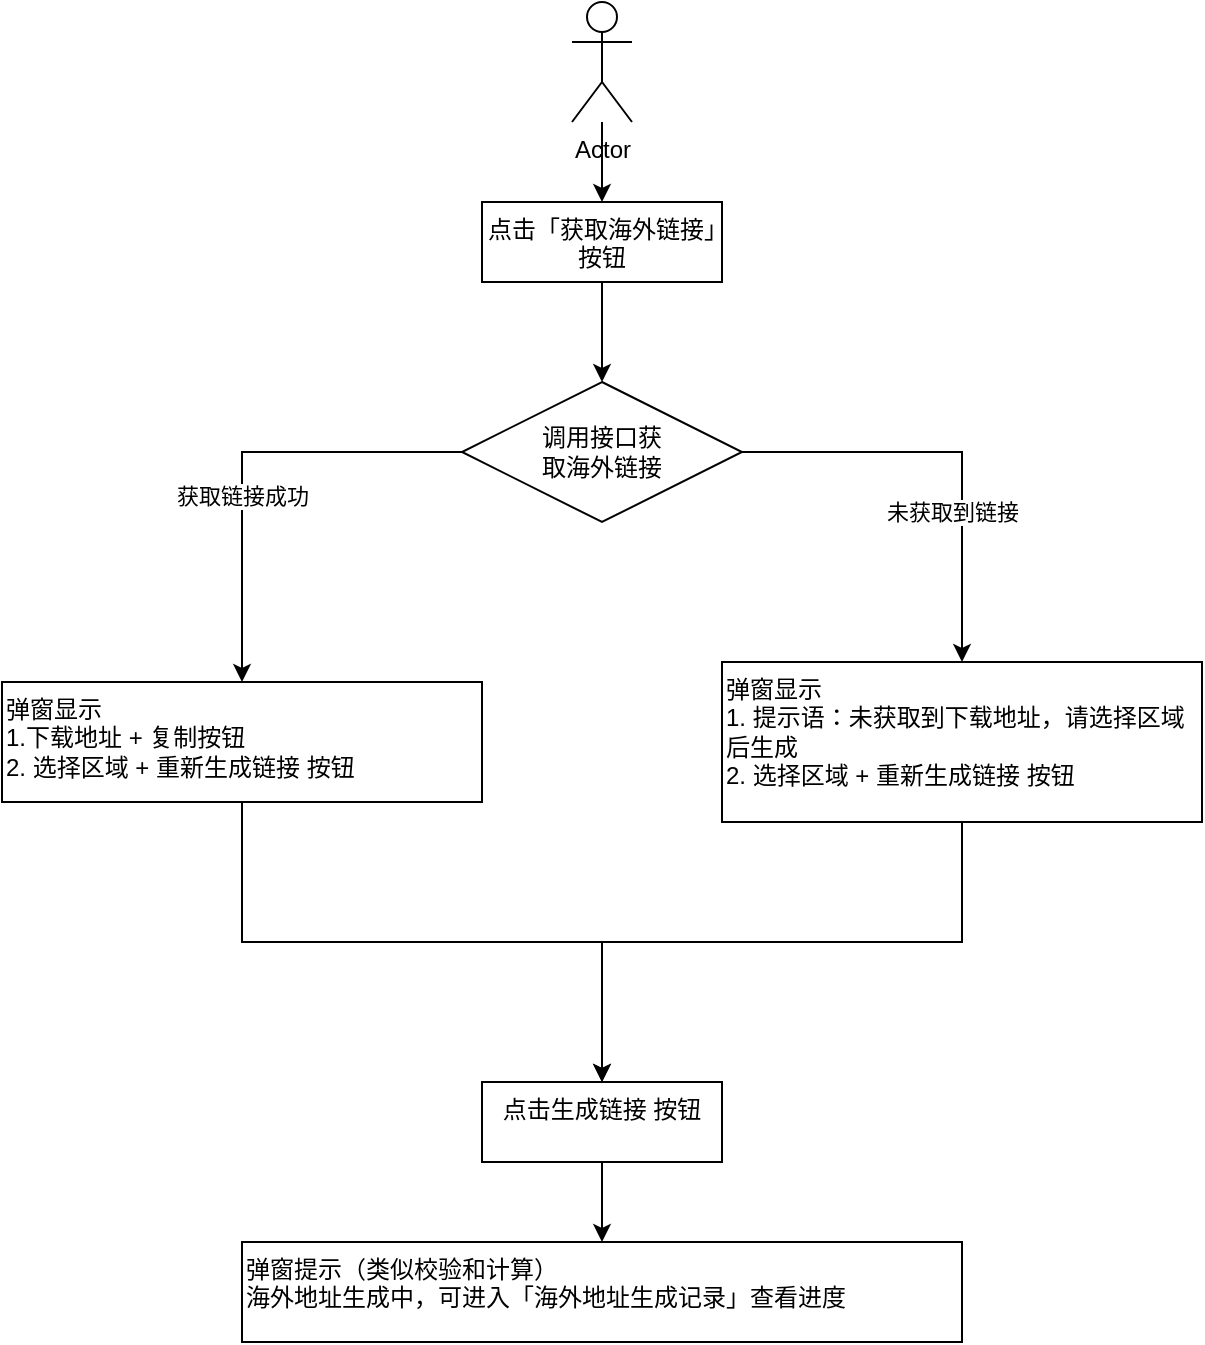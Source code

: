 <mxfile version="20.2.3" type="github">
  <diagram id="1s7QcpgOuhDaoHmSl98A" name="第 1 页">
    <mxGraphModel dx="1426" dy="801" grid="1" gridSize="10" guides="1" tooltips="1" connect="1" arrows="1" fold="1" page="1" pageScale="1" pageWidth="827" pageHeight="1169" math="0" shadow="0">
      <root>
        <mxCell id="0" />
        <mxCell id="1" parent="0" />
        <mxCell id="FCOi1G15XyQF1UqKBKPu-3" value="" style="edgeStyle=orthogonalEdgeStyle;rounded=0;orthogonalLoop=1;jettySize=auto;html=1;" edge="1" parent="1" source="FCOi1G15XyQF1UqKBKPu-1" target="FCOi1G15XyQF1UqKBKPu-2">
          <mxGeometry relative="1" as="geometry" />
        </mxCell>
        <mxCell id="FCOi1G15XyQF1UqKBKPu-1" value="Actor" style="shape=umlActor;verticalLabelPosition=bottom;verticalAlign=top;html=1;outlineConnect=0;" vertex="1" parent="1">
          <mxGeometry x="405" y="180" width="30" height="60" as="geometry" />
        </mxCell>
        <mxCell id="FCOi1G15XyQF1UqKBKPu-5" value="" style="edgeStyle=orthogonalEdgeStyle;rounded=0;orthogonalLoop=1;jettySize=auto;html=1;" edge="1" parent="1" source="FCOi1G15XyQF1UqKBKPu-2" target="FCOi1G15XyQF1UqKBKPu-4">
          <mxGeometry relative="1" as="geometry" />
        </mxCell>
        <mxCell id="FCOi1G15XyQF1UqKBKPu-2" value="点击「获取海外链接」按钮" style="whiteSpace=wrap;html=1;verticalAlign=top;" vertex="1" parent="1">
          <mxGeometry x="360" y="280" width="120" height="40" as="geometry" />
        </mxCell>
        <mxCell id="FCOi1G15XyQF1UqKBKPu-7" value="" style="edgeStyle=orthogonalEdgeStyle;rounded=0;orthogonalLoop=1;jettySize=auto;html=1;exitX=1;exitY=0.5;exitDx=0;exitDy=0;" edge="1" parent="1" source="FCOi1G15XyQF1UqKBKPu-4" target="FCOi1G15XyQF1UqKBKPu-6">
          <mxGeometry relative="1" as="geometry" />
        </mxCell>
        <mxCell id="FCOi1G15XyQF1UqKBKPu-10" value="未获取到链接" style="edgeLabel;html=1;align=center;verticalAlign=middle;resizable=0;points=[];" vertex="1" connectable="0" parent="FCOi1G15XyQF1UqKBKPu-7">
          <mxGeometry x="-0.038" y="-1" relative="1" as="geometry">
            <mxPoint x="1" y="29" as="offset" />
          </mxGeometry>
        </mxCell>
        <mxCell id="FCOi1G15XyQF1UqKBKPu-9" value="获取链接成功" style="edgeStyle=orthogonalEdgeStyle;rounded=0;orthogonalLoop=1;jettySize=auto;html=1;exitX=0;exitY=0.5;exitDx=0;exitDy=0;" edge="1" parent="1" source="FCOi1G15XyQF1UqKBKPu-4" target="FCOi1G15XyQF1UqKBKPu-8">
          <mxGeometry x="0.167" relative="1" as="geometry">
            <mxPoint as="offset" />
          </mxGeometry>
        </mxCell>
        <mxCell id="FCOi1G15XyQF1UqKBKPu-4" value="&lt;br&gt;调用接口获&lt;br&gt;取海外链接" style="rhombus;whiteSpace=wrap;html=1;verticalAlign=top;" vertex="1" parent="1">
          <mxGeometry x="350" y="370" width="140" height="70" as="geometry" />
        </mxCell>
        <mxCell id="FCOi1G15XyQF1UqKBKPu-12" value="" style="edgeStyle=orthogonalEdgeStyle;rounded=0;orthogonalLoop=1;jettySize=auto;html=1;exitX=0.5;exitY=1;exitDx=0;exitDy=0;entryX=0.5;entryY=0;entryDx=0;entryDy=0;" edge="1" parent="1" source="FCOi1G15XyQF1UqKBKPu-6" target="FCOi1G15XyQF1UqKBKPu-11">
          <mxGeometry relative="1" as="geometry">
            <Array as="points">
              <mxPoint x="600" y="650" />
              <mxPoint x="420" y="650" />
            </Array>
          </mxGeometry>
        </mxCell>
        <mxCell id="FCOi1G15XyQF1UqKBKPu-6" value="弹窗显示&lt;br&gt;1. 提示语：未获取到下载地址，请选择区域后生成&lt;br&gt;2. 选择区域 + 重新生成链接 按钮" style="whiteSpace=wrap;html=1;verticalAlign=top;align=left;" vertex="1" parent="1">
          <mxGeometry x="480" y="510" width="240" height="80" as="geometry" />
        </mxCell>
        <mxCell id="FCOi1G15XyQF1UqKBKPu-13" style="edgeStyle=orthogonalEdgeStyle;rounded=0;orthogonalLoop=1;jettySize=auto;html=1;exitX=0.5;exitY=1;exitDx=0;exitDy=0;entryX=0.5;entryY=0;entryDx=0;entryDy=0;" edge="1" parent="1" source="FCOi1G15XyQF1UqKBKPu-8" target="FCOi1G15XyQF1UqKBKPu-11">
          <mxGeometry relative="1" as="geometry" />
        </mxCell>
        <mxCell id="FCOi1G15XyQF1UqKBKPu-8" value="弹窗显示 &lt;br&gt;1.下载地址 + 复制按钮&lt;br&gt;&lt;div style=&quot;&quot;&gt;&lt;span style=&quot;background-color: initial;&quot;&gt;2. 选择区域 + 重新生成链接 按钮&lt;/span&gt;&lt;/div&gt;" style="whiteSpace=wrap;html=1;verticalAlign=top;align=left;" vertex="1" parent="1">
          <mxGeometry x="120" y="520" width="240" height="60" as="geometry" />
        </mxCell>
        <mxCell id="FCOi1G15XyQF1UqKBKPu-15" value="" style="edgeStyle=orthogonalEdgeStyle;rounded=0;orthogonalLoop=1;jettySize=auto;html=1;" edge="1" parent="1" source="FCOi1G15XyQF1UqKBKPu-11" target="FCOi1G15XyQF1UqKBKPu-14">
          <mxGeometry relative="1" as="geometry" />
        </mxCell>
        <mxCell id="FCOi1G15XyQF1UqKBKPu-11" value="点击生成链接 按钮" style="whiteSpace=wrap;html=1;verticalAlign=top;" vertex="1" parent="1">
          <mxGeometry x="360" y="720" width="120" height="40" as="geometry" />
        </mxCell>
        <mxCell id="FCOi1G15XyQF1UqKBKPu-14" value="弹窗提示（类似校验和计算）&lt;br&gt;海外地址生成中，可进入「海外地址生成记录」查看进度" style="whiteSpace=wrap;html=1;verticalAlign=top;align=left;" vertex="1" parent="1">
          <mxGeometry x="240" y="800" width="360" height="50" as="geometry" />
        </mxCell>
      </root>
    </mxGraphModel>
  </diagram>
</mxfile>
